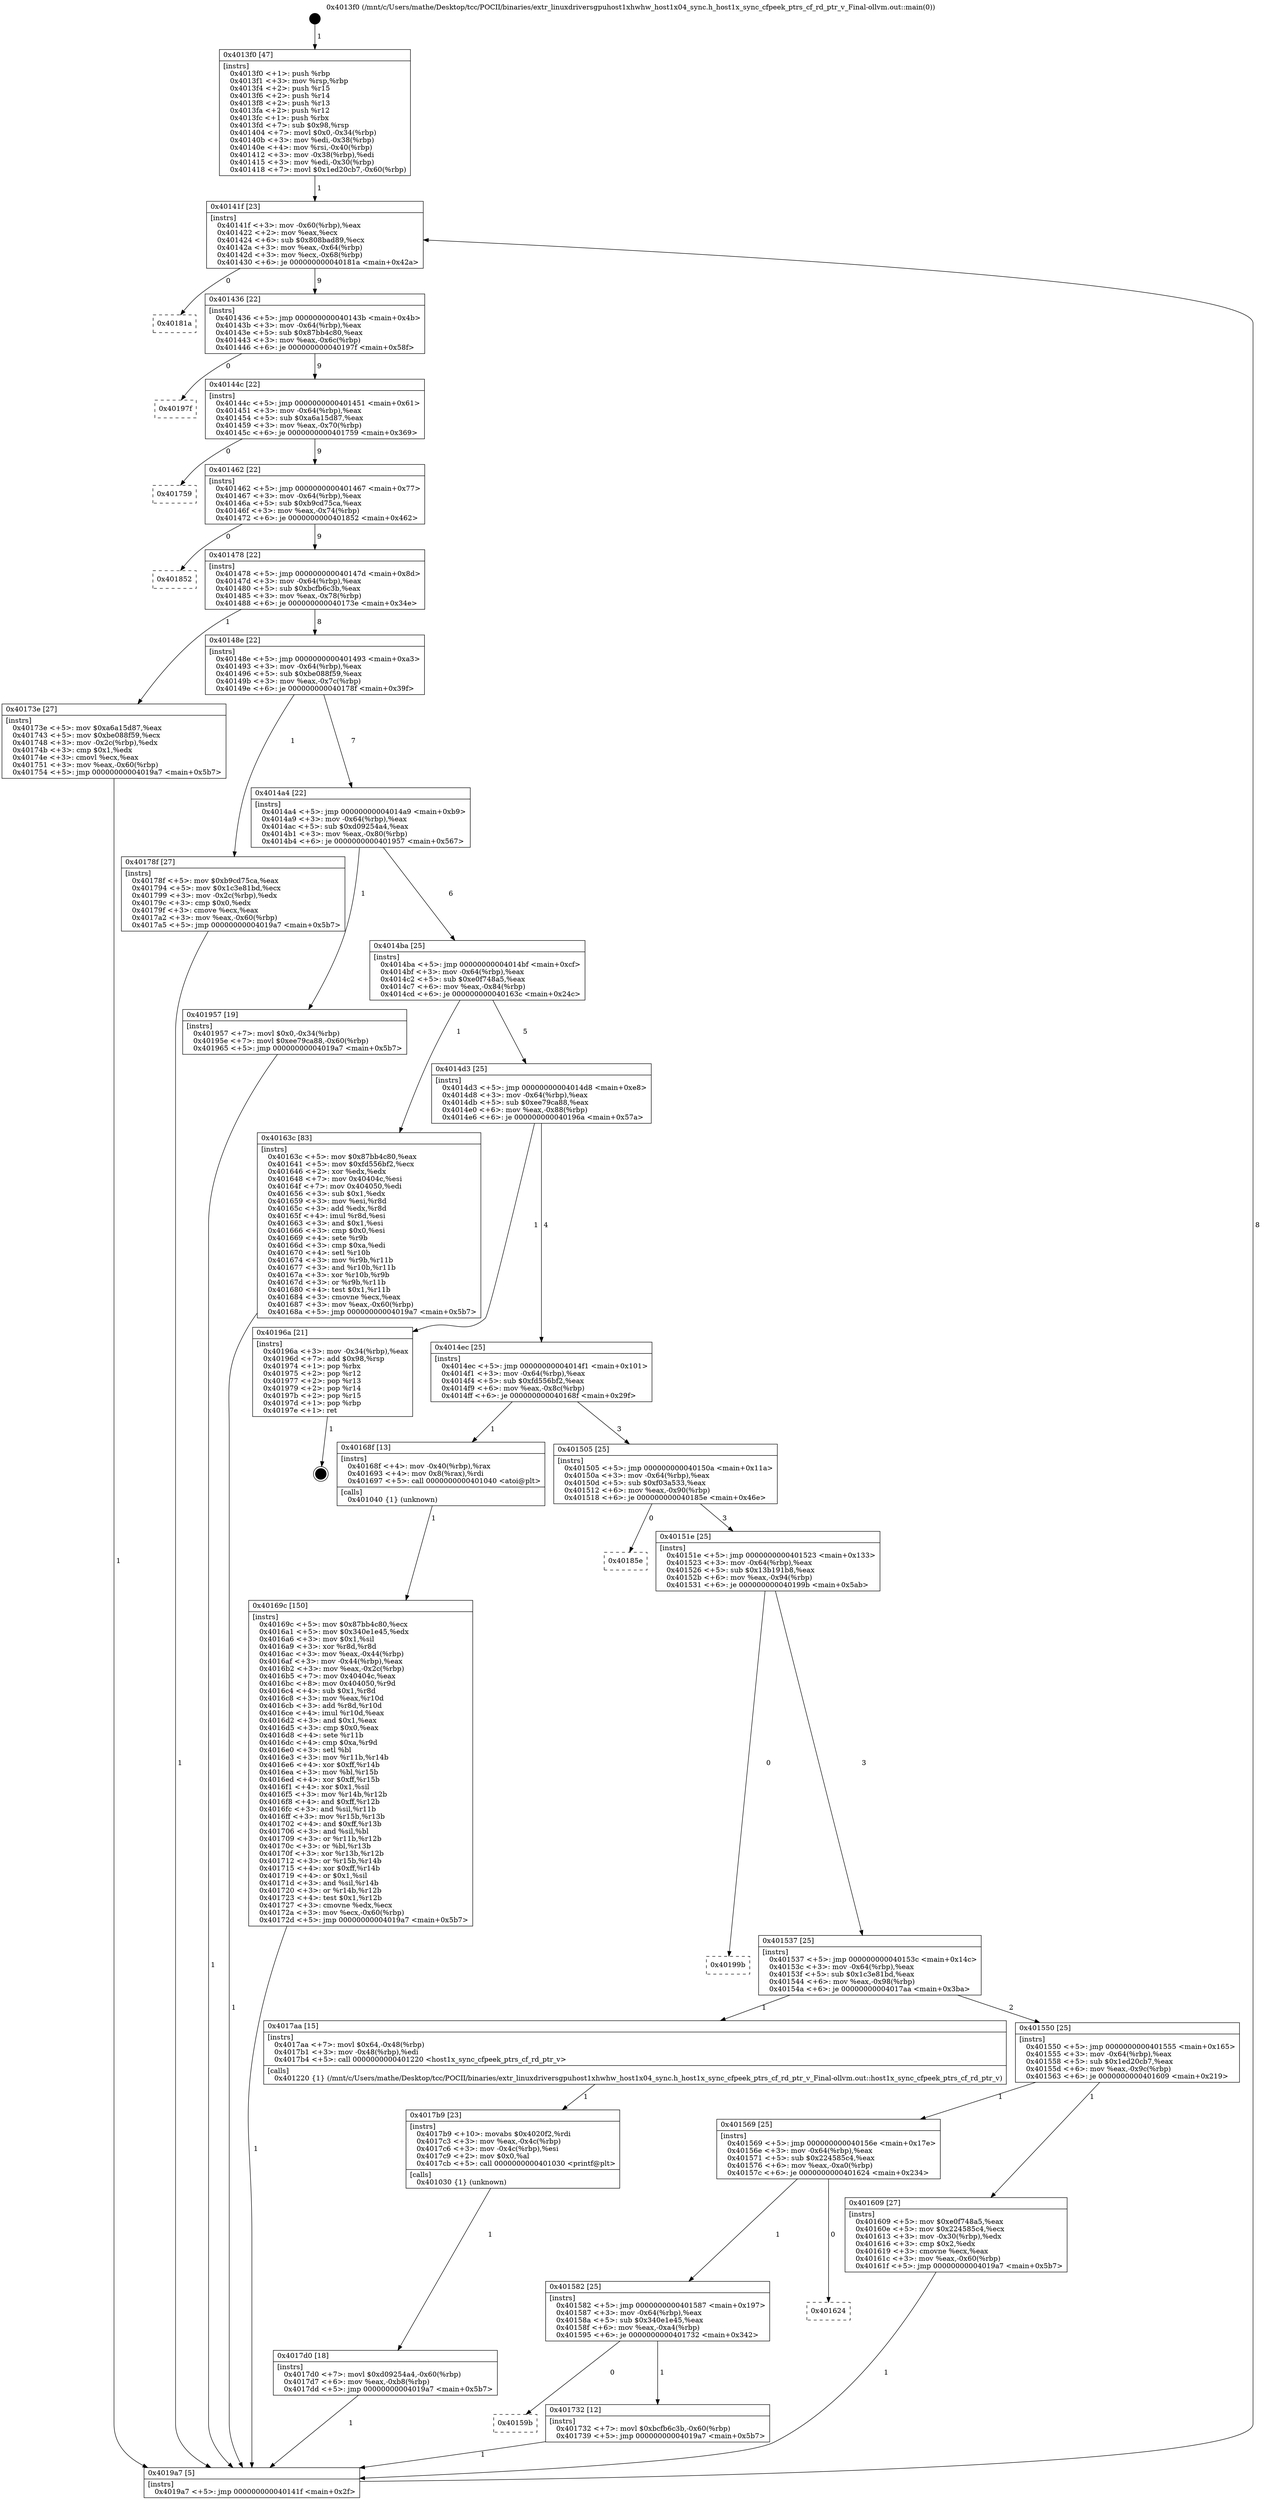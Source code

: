 digraph "0x4013f0" {
  label = "0x4013f0 (/mnt/c/Users/mathe/Desktop/tcc/POCII/binaries/extr_linuxdriversgpuhost1xhwhw_host1x04_sync.h_host1x_sync_cfpeek_ptrs_cf_rd_ptr_v_Final-ollvm.out::main(0))"
  labelloc = "t"
  node[shape=record]

  Entry [label="",width=0.3,height=0.3,shape=circle,fillcolor=black,style=filled]
  "0x40141f" [label="{
     0x40141f [23]\l
     | [instrs]\l
     &nbsp;&nbsp;0x40141f \<+3\>: mov -0x60(%rbp),%eax\l
     &nbsp;&nbsp;0x401422 \<+2\>: mov %eax,%ecx\l
     &nbsp;&nbsp;0x401424 \<+6\>: sub $0x808bad89,%ecx\l
     &nbsp;&nbsp;0x40142a \<+3\>: mov %eax,-0x64(%rbp)\l
     &nbsp;&nbsp;0x40142d \<+3\>: mov %ecx,-0x68(%rbp)\l
     &nbsp;&nbsp;0x401430 \<+6\>: je 000000000040181a \<main+0x42a\>\l
  }"]
  "0x40181a" [label="{
     0x40181a\l
  }", style=dashed]
  "0x401436" [label="{
     0x401436 [22]\l
     | [instrs]\l
     &nbsp;&nbsp;0x401436 \<+5\>: jmp 000000000040143b \<main+0x4b\>\l
     &nbsp;&nbsp;0x40143b \<+3\>: mov -0x64(%rbp),%eax\l
     &nbsp;&nbsp;0x40143e \<+5\>: sub $0x87bb4c80,%eax\l
     &nbsp;&nbsp;0x401443 \<+3\>: mov %eax,-0x6c(%rbp)\l
     &nbsp;&nbsp;0x401446 \<+6\>: je 000000000040197f \<main+0x58f\>\l
  }"]
  Exit [label="",width=0.3,height=0.3,shape=circle,fillcolor=black,style=filled,peripheries=2]
  "0x40197f" [label="{
     0x40197f\l
  }", style=dashed]
  "0x40144c" [label="{
     0x40144c [22]\l
     | [instrs]\l
     &nbsp;&nbsp;0x40144c \<+5\>: jmp 0000000000401451 \<main+0x61\>\l
     &nbsp;&nbsp;0x401451 \<+3\>: mov -0x64(%rbp),%eax\l
     &nbsp;&nbsp;0x401454 \<+5\>: sub $0xa6a15d87,%eax\l
     &nbsp;&nbsp;0x401459 \<+3\>: mov %eax,-0x70(%rbp)\l
     &nbsp;&nbsp;0x40145c \<+6\>: je 0000000000401759 \<main+0x369\>\l
  }"]
  "0x4017d0" [label="{
     0x4017d0 [18]\l
     | [instrs]\l
     &nbsp;&nbsp;0x4017d0 \<+7\>: movl $0xd09254a4,-0x60(%rbp)\l
     &nbsp;&nbsp;0x4017d7 \<+6\>: mov %eax,-0xb8(%rbp)\l
     &nbsp;&nbsp;0x4017dd \<+5\>: jmp 00000000004019a7 \<main+0x5b7\>\l
  }"]
  "0x401759" [label="{
     0x401759\l
  }", style=dashed]
  "0x401462" [label="{
     0x401462 [22]\l
     | [instrs]\l
     &nbsp;&nbsp;0x401462 \<+5\>: jmp 0000000000401467 \<main+0x77\>\l
     &nbsp;&nbsp;0x401467 \<+3\>: mov -0x64(%rbp),%eax\l
     &nbsp;&nbsp;0x40146a \<+5\>: sub $0xb9cd75ca,%eax\l
     &nbsp;&nbsp;0x40146f \<+3\>: mov %eax,-0x74(%rbp)\l
     &nbsp;&nbsp;0x401472 \<+6\>: je 0000000000401852 \<main+0x462\>\l
  }"]
  "0x4017b9" [label="{
     0x4017b9 [23]\l
     | [instrs]\l
     &nbsp;&nbsp;0x4017b9 \<+10\>: movabs $0x4020f2,%rdi\l
     &nbsp;&nbsp;0x4017c3 \<+3\>: mov %eax,-0x4c(%rbp)\l
     &nbsp;&nbsp;0x4017c6 \<+3\>: mov -0x4c(%rbp),%esi\l
     &nbsp;&nbsp;0x4017c9 \<+2\>: mov $0x0,%al\l
     &nbsp;&nbsp;0x4017cb \<+5\>: call 0000000000401030 \<printf@plt\>\l
     | [calls]\l
     &nbsp;&nbsp;0x401030 \{1\} (unknown)\l
  }"]
  "0x401852" [label="{
     0x401852\l
  }", style=dashed]
  "0x401478" [label="{
     0x401478 [22]\l
     | [instrs]\l
     &nbsp;&nbsp;0x401478 \<+5\>: jmp 000000000040147d \<main+0x8d\>\l
     &nbsp;&nbsp;0x40147d \<+3\>: mov -0x64(%rbp),%eax\l
     &nbsp;&nbsp;0x401480 \<+5\>: sub $0xbcfb6c3b,%eax\l
     &nbsp;&nbsp;0x401485 \<+3\>: mov %eax,-0x78(%rbp)\l
     &nbsp;&nbsp;0x401488 \<+6\>: je 000000000040173e \<main+0x34e\>\l
  }"]
  "0x40159b" [label="{
     0x40159b\l
  }", style=dashed]
  "0x40173e" [label="{
     0x40173e [27]\l
     | [instrs]\l
     &nbsp;&nbsp;0x40173e \<+5\>: mov $0xa6a15d87,%eax\l
     &nbsp;&nbsp;0x401743 \<+5\>: mov $0xbe088f59,%ecx\l
     &nbsp;&nbsp;0x401748 \<+3\>: mov -0x2c(%rbp),%edx\l
     &nbsp;&nbsp;0x40174b \<+3\>: cmp $0x1,%edx\l
     &nbsp;&nbsp;0x40174e \<+3\>: cmovl %ecx,%eax\l
     &nbsp;&nbsp;0x401751 \<+3\>: mov %eax,-0x60(%rbp)\l
     &nbsp;&nbsp;0x401754 \<+5\>: jmp 00000000004019a7 \<main+0x5b7\>\l
  }"]
  "0x40148e" [label="{
     0x40148e [22]\l
     | [instrs]\l
     &nbsp;&nbsp;0x40148e \<+5\>: jmp 0000000000401493 \<main+0xa3\>\l
     &nbsp;&nbsp;0x401493 \<+3\>: mov -0x64(%rbp),%eax\l
     &nbsp;&nbsp;0x401496 \<+5\>: sub $0xbe088f59,%eax\l
     &nbsp;&nbsp;0x40149b \<+3\>: mov %eax,-0x7c(%rbp)\l
     &nbsp;&nbsp;0x40149e \<+6\>: je 000000000040178f \<main+0x39f\>\l
  }"]
  "0x401732" [label="{
     0x401732 [12]\l
     | [instrs]\l
     &nbsp;&nbsp;0x401732 \<+7\>: movl $0xbcfb6c3b,-0x60(%rbp)\l
     &nbsp;&nbsp;0x401739 \<+5\>: jmp 00000000004019a7 \<main+0x5b7\>\l
  }"]
  "0x40178f" [label="{
     0x40178f [27]\l
     | [instrs]\l
     &nbsp;&nbsp;0x40178f \<+5\>: mov $0xb9cd75ca,%eax\l
     &nbsp;&nbsp;0x401794 \<+5\>: mov $0x1c3e81bd,%ecx\l
     &nbsp;&nbsp;0x401799 \<+3\>: mov -0x2c(%rbp),%edx\l
     &nbsp;&nbsp;0x40179c \<+3\>: cmp $0x0,%edx\l
     &nbsp;&nbsp;0x40179f \<+3\>: cmove %ecx,%eax\l
     &nbsp;&nbsp;0x4017a2 \<+3\>: mov %eax,-0x60(%rbp)\l
     &nbsp;&nbsp;0x4017a5 \<+5\>: jmp 00000000004019a7 \<main+0x5b7\>\l
  }"]
  "0x4014a4" [label="{
     0x4014a4 [22]\l
     | [instrs]\l
     &nbsp;&nbsp;0x4014a4 \<+5\>: jmp 00000000004014a9 \<main+0xb9\>\l
     &nbsp;&nbsp;0x4014a9 \<+3\>: mov -0x64(%rbp),%eax\l
     &nbsp;&nbsp;0x4014ac \<+5\>: sub $0xd09254a4,%eax\l
     &nbsp;&nbsp;0x4014b1 \<+3\>: mov %eax,-0x80(%rbp)\l
     &nbsp;&nbsp;0x4014b4 \<+6\>: je 0000000000401957 \<main+0x567\>\l
  }"]
  "0x401582" [label="{
     0x401582 [25]\l
     | [instrs]\l
     &nbsp;&nbsp;0x401582 \<+5\>: jmp 0000000000401587 \<main+0x197\>\l
     &nbsp;&nbsp;0x401587 \<+3\>: mov -0x64(%rbp),%eax\l
     &nbsp;&nbsp;0x40158a \<+5\>: sub $0x340e1e45,%eax\l
     &nbsp;&nbsp;0x40158f \<+6\>: mov %eax,-0xa4(%rbp)\l
     &nbsp;&nbsp;0x401595 \<+6\>: je 0000000000401732 \<main+0x342\>\l
  }"]
  "0x401957" [label="{
     0x401957 [19]\l
     | [instrs]\l
     &nbsp;&nbsp;0x401957 \<+7\>: movl $0x0,-0x34(%rbp)\l
     &nbsp;&nbsp;0x40195e \<+7\>: movl $0xee79ca88,-0x60(%rbp)\l
     &nbsp;&nbsp;0x401965 \<+5\>: jmp 00000000004019a7 \<main+0x5b7\>\l
  }"]
  "0x4014ba" [label="{
     0x4014ba [25]\l
     | [instrs]\l
     &nbsp;&nbsp;0x4014ba \<+5\>: jmp 00000000004014bf \<main+0xcf\>\l
     &nbsp;&nbsp;0x4014bf \<+3\>: mov -0x64(%rbp),%eax\l
     &nbsp;&nbsp;0x4014c2 \<+5\>: sub $0xe0f748a5,%eax\l
     &nbsp;&nbsp;0x4014c7 \<+6\>: mov %eax,-0x84(%rbp)\l
     &nbsp;&nbsp;0x4014cd \<+6\>: je 000000000040163c \<main+0x24c\>\l
  }"]
  "0x401624" [label="{
     0x401624\l
  }", style=dashed]
  "0x40163c" [label="{
     0x40163c [83]\l
     | [instrs]\l
     &nbsp;&nbsp;0x40163c \<+5\>: mov $0x87bb4c80,%eax\l
     &nbsp;&nbsp;0x401641 \<+5\>: mov $0xfd556bf2,%ecx\l
     &nbsp;&nbsp;0x401646 \<+2\>: xor %edx,%edx\l
     &nbsp;&nbsp;0x401648 \<+7\>: mov 0x40404c,%esi\l
     &nbsp;&nbsp;0x40164f \<+7\>: mov 0x404050,%edi\l
     &nbsp;&nbsp;0x401656 \<+3\>: sub $0x1,%edx\l
     &nbsp;&nbsp;0x401659 \<+3\>: mov %esi,%r8d\l
     &nbsp;&nbsp;0x40165c \<+3\>: add %edx,%r8d\l
     &nbsp;&nbsp;0x40165f \<+4\>: imul %r8d,%esi\l
     &nbsp;&nbsp;0x401663 \<+3\>: and $0x1,%esi\l
     &nbsp;&nbsp;0x401666 \<+3\>: cmp $0x0,%esi\l
     &nbsp;&nbsp;0x401669 \<+4\>: sete %r9b\l
     &nbsp;&nbsp;0x40166d \<+3\>: cmp $0xa,%edi\l
     &nbsp;&nbsp;0x401670 \<+4\>: setl %r10b\l
     &nbsp;&nbsp;0x401674 \<+3\>: mov %r9b,%r11b\l
     &nbsp;&nbsp;0x401677 \<+3\>: and %r10b,%r11b\l
     &nbsp;&nbsp;0x40167a \<+3\>: xor %r10b,%r9b\l
     &nbsp;&nbsp;0x40167d \<+3\>: or %r9b,%r11b\l
     &nbsp;&nbsp;0x401680 \<+4\>: test $0x1,%r11b\l
     &nbsp;&nbsp;0x401684 \<+3\>: cmovne %ecx,%eax\l
     &nbsp;&nbsp;0x401687 \<+3\>: mov %eax,-0x60(%rbp)\l
     &nbsp;&nbsp;0x40168a \<+5\>: jmp 00000000004019a7 \<main+0x5b7\>\l
  }"]
  "0x4014d3" [label="{
     0x4014d3 [25]\l
     | [instrs]\l
     &nbsp;&nbsp;0x4014d3 \<+5\>: jmp 00000000004014d8 \<main+0xe8\>\l
     &nbsp;&nbsp;0x4014d8 \<+3\>: mov -0x64(%rbp),%eax\l
     &nbsp;&nbsp;0x4014db \<+5\>: sub $0xee79ca88,%eax\l
     &nbsp;&nbsp;0x4014e0 \<+6\>: mov %eax,-0x88(%rbp)\l
     &nbsp;&nbsp;0x4014e6 \<+6\>: je 000000000040196a \<main+0x57a\>\l
  }"]
  "0x40169c" [label="{
     0x40169c [150]\l
     | [instrs]\l
     &nbsp;&nbsp;0x40169c \<+5\>: mov $0x87bb4c80,%ecx\l
     &nbsp;&nbsp;0x4016a1 \<+5\>: mov $0x340e1e45,%edx\l
     &nbsp;&nbsp;0x4016a6 \<+3\>: mov $0x1,%sil\l
     &nbsp;&nbsp;0x4016a9 \<+3\>: xor %r8d,%r8d\l
     &nbsp;&nbsp;0x4016ac \<+3\>: mov %eax,-0x44(%rbp)\l
     &nbsp;&nbsp;0x4016af \<+3\>: mov -0x44(%rbp),%eax\l
     &nbsp;&nbsp;0x4016b2 \<+3\>: mov %eax,-0x2c(%rbp)\l
     &nbsp;&nbsp;0x4016b5 \<+7\>: mov 0x40404c,%eax\l
     &nbsp;&nbsp;0x4016bc \<+8\>: mov 0x404050,%r9d\l
     &nbsp;&nbsp;0x4016c4 \<+4\>: sub $0x1,%r8d\l
     &nbsp;&nbsp;0x4016c8 \<+3\>: mov %eax,%r10d\l
     &nbsp;&nbsp;0x4016cb \<+3\>: add %r8d,%r10d\l
     &nbsp;&nbsp;0x4016ce \<+4\>: imul %r10d,%eax\l
     &nbsp;&nbsp;0x4016d2 \<+3\>: and $0x1,%eax\l
     &nbsp;&nbsp;0x4016d5 \<+3\>: cmp $0x0,%eax\l
     &nbsp;&nbsp;0x4016d8 \<+4\>: sete %r11b\l
     &nbsp;&nbsp;0x4016dc \<+4\>: cmp $0xa,%r9d\l
     &nbsp;&nbsp;0x4016e0 \<+3\>: setl %bl\l
     &nbsp;&nbsp;0x4016e3 \<+3\>: mov %r11b,%r14b\l
     &nbsp;&nbsp;0x4016e6 \<+4\>: xor $0xff,%r14b\l
     &nbsp;&nbsp;0x4016ea \<+3\>: mov %bl,%r15b\l
     &nbsp;&nbsp;0x4016ed \<+4\>: xor $0xff,%r15b\l
     &nbsp;&nbsp;0x4016f1 \<+4\>: xor $0x1,%sil\l
     &nbsp;&nbsp;0x4016f5 \<+3\>: mov %r14b,%r12b\l
     &nbsp;&nbsp;0x4016f8 \<+4\>: and $0xff,%r12b\l
     &nbsp;&nbsp;0x4016fc \<+3\>: and %sil,%r11b\l
     &nbsp;&nbsp;0x4016ff \<+3\>: mov %r15b,%r13b\l
     &nbsp;&nbsp;0x401702 \<+4\>: and $0xff,%r13b\l
     &nbsp;&nbsp;0x401706 \<+3\>: and %sil,%bl\l
     &nbsp;&nbsp;0x401709 \<+3\>: or %r11b,%r12b\l
     &nbsp;&nbsp;0x40170c \<+3\>: or %bl,%r13b\l
     &nbsp;&nbsp;0x40170f \<+3\>: xor %r13b,%r12b\l
     &nbsp;&nbsp;0x401712 \<+3\>: or %r15b,%r14b\l
     &nbsp;&nbsp;0x401715 \<+4\>: xor $0xff,%r14b\l
     &nbsp;&nbsp;0x401719 \<+4\>: or $0x1,%sil\l
     &nbsp;&nbsp;0x40171d \<+3\>: and %sil,%r14b\l
     &nbsp;&nbsp;0x401720 \<+3\>: or %r14b,%r12b\l
     &nbsp;&nbsp;0x401723 \<+4\>: test $0x1,%r12b\l
     &nbsp;&nbsp;0x401727 \<+3\>: cmovne %edx,%ecx\l
     &nbsp;&nbsp;0x40172a \<+3\>: mov %ecx,-0x60(%rbp)\l
     &nbsp;&nbsp;0x40172d \<+5\>: jmp 00000000004019a7 \<main+0x5b7\>\l
  }"]
  "0x40196a" [label="{
     0x40196a [21]\l
     | [instrs]\l
     &nbsp;&nbsp;0x40196a \<+3\>: mov -0x34(%rbp),%eax\l
     &nbsp;&nbsp;0x40196d \<+7\>: add $0x98,%rsp\l
     &nbsp;&nbsp;0x401974 \<+1\>: pop %rbx\l
     &nbsp;&nbsp;0x401975 \<+2\>: pop %r12\l
     &nbsp;&nbsp;0x401977 \<+2\>: pop %r13\l
     &nbsp;&nbsp;0x401979 \<+2\>: pop %r14\l
     &nbsp;&nbsp;0x40197b \<+2\>: pop %r15\l
     &nbsp;&nbsp;0x40197d \<+1\>: pop %rbp\l
     &nbsp;&nbsp;0x40197e \<+1\>: ret\l
  }"]
  "0x4014ec" [label="{
     0x4014ec [25]\l
     | [instrs]\l
     &nbsp;&nbsp;0x4014ec \<+5\>: jmp 00000000004014f1 \<main+0x101\>\l
     &nbsp;&nbsp;0x4014f1 \<+3\>: mov -0x64(%rbp),%eax\l
     &nbsp;&nbsp;0x4014f4 \<+5\>: sub $0xfd556bf2,%eax\l
     &nbsp;&nbsp;0x4014f9 \<+6\>: mov %eax,-0x8c(%rbp)\l
     &nbsp;&nbsp;0x4014ff \<+6\>: je 000000000040168f \<main+0x29f\>\l
  }"]
  "0x4013f0" [label="{
     0x4013f0 [47]\l
     | [instrs]\l
     &nbsp;&nbsp;0x4013f0 \<+1\>: push %rbp\l
     &nbsp;&nbsp;0x4013f1 \<+3\>: mov %rsp,%rbp\l
     &nbsp;&nbsp;0x4013f4 \<+2\>: push %r15\l
     &nbsp;&nbsp;0x4013f6 \<+2\>: push %r14\l
     &nbsp;&nbsp;0x4013f8 \<+2\>: push %r13\l
     &nbsp;&nbsp;0x4013fa \<+2\>: push %r12\l
     &nbsp;&nbsp;0x4013fc \<+1\>: push %rbx\l
     &nbsp;&nbsp;0x4013fd \<+7\>: sub $0x98,%rsp\l
     &nbsp;&nbsp;0x401404 \<+7\>: movl $0x0,-0x34(%rbp)\l
     &nbsp;&nbsp;0x40140b \<+3\>: mov %edi,-0x38(%rbp)\l
     &nbsp;&nbsp;0x40140e \<+4\>: mov %rsi,-0x40(%rbp)\l
     &nbsp;&nbsp;0x401412 \<+3\>: mov -0x38(%rbp),%edi\l
     &nbsp;&nbsp;0x401415 \<+3\>: mov %edi,-0x30(%rbp)\l
     &nbsp;&nbsp;0x401418 \<+7\>: movl $0x1ed20cb7,-0x60(%rbp)\l
  }"]
  "0x40168f" [label="{
     0x40168f [13]\l
     | [instrs]\l
     &nbsp;&nbsp;0x40168f \<+4\>: mov -0x40(%rbp),%rax\l
     &nbsp;&nbsp;0x401693 \<+4\>: mov 0x8(%rax),%rdi\l
     &nbsp;&nbsp;0x401697 \<+5\>: call 0000000000401040 \<atoi@plt\>\l
     | [calls]\l
     &nbsp;&nbsp;0x401040 \{1\} (unknown)\l
  }"]
  "0x401505" [label="{
     0x401505 [25]\l
     | [instrs]\l
     &nbsp;&nbsp;0x401505 \<+5\>: jmp 000000000040150a \<main+0x11a\>\l
     &nbsp;&nbsp;0x40150a \<+3\>: mov -0x64(%rbp),%eax\l
     &nbsp;&nbsp;0x40150d \<+5\>: sub $0xf03a533,%eax\l
     &nbsp;&nbsp;0x401512 \<+6\>: mov %eax,-0x90(%rbp)\l
     &nbsp;&nbsp;0x401518 \<+6\>: je 000000000040185e \<main+0x46e\>\l
  }"]
  "0x4019a7" [label="{
     0x4019a7 [5]\l
     | [instrs]\l
     &nbsp;&nbsp;0x4019a7 \<+5\>: jmp 000000000040141f \<main+0x2f\>\l
  }"]
  "0x40185e" [label="{
     0x40185e\l
  }", style=dashed]
  "0x40151e" [label="{
     0x40151e [25]\l
     | [instrs]\l
     &nbsp;&nbsp;0x40151e \<+5\>: jmp 0000000000401523 \<main+0x133\>\l
     &nbsp;&nbsp;0x401523 \<+3\>: mov -0x64(%rbp),%eax\l
     &nbsp;&nbsp;0x401526 \<+5\>: sub $0x13b191b8,%eax\l
     &nbsp;&nbsp;0x40152b \<+6\>: mov %eax,-0x94(%rbp)\l
     &nbsp;&nbsp;0x401531 \<+6\>: je 000000000040199b \<main+0x5ab\>\l
  }"]
  "0x401569" [label="{
     0x401569 [25]\l
     | [instrs]\l
     &nbsp;&nbsp;0x401569 \<+5\>: jmp 000000000040156e \<main+0x17e\>\l
     &nbsp;&nbsp;0x40156e \<+3\>: mov -0x64(%rbp),%eax\l
     &nbsp;&nbsp;0x401571 \<+5\>: sub $0x224585c4,%eax\l
     &nbsp;&nbsp;0x401576 \<+6\>: mov %eax,-0xa0(%rbp)\l
     &nbsp;&nbsp;0x40157c \<+6\>: je 0000000000401624 \<main+0x234\>\l
  }"]
  "0x40199b" [label="{
     0x40199b\l
  }", style=dashed]
  "0x401537" [label="{
     0x401537 [25]\l
     | [instrs]\l
     &nbsp;&nbsp;0x401537 \<+5\>: jmp 000000000040153c \<main+0x14c\>\l
     &nbsp;&nbsp;0x40153c \<+3\>: mov -0x64(%rbp),%eax\l
     &nbsp;&nbsp;0x40153f \<+5\>: sub $0x1c3e81bd,%eax\l
     &nbsp;&nbsp;0x401544 \<+6\>: mov %eax,-0x98(%rbp)\l
     &nbsp;&nbsp;0x40154a \<+6\>: je 00000000004017aa \<main+0x3ba\>\l
  }"]
  "0x401609" [label="{
     0x401609 [27]\l
     | [instrs]\l
     &nbsp;&nbsp;0x401609 \<+5\>: mov $0xe0f748a5,%eax\l
     &nbsp;&nbsp;0x40160e \<+5\>: mov $0x224585c4,%ecx\l
     &nbsp;&nbsp;0x401613 \<+3\>: mov -0x30(%rbp),%edx\l
     &nbsp;&nbsp;0x401616 \<+3\>: cmp $0x2,%edx\l
     &nbsp;&nbsp;0x401619 \<+3\>: cmovne %ecx,%eax\l
     &nbsp;&nbsp;0x40161c \<+3\>: mov %eax,-0x60(%rbp)\l
     &nbsp;&nbsp;0x40161f \<+5\>: jmp 00000000004019a7 \<main+0x5b7\>\l
  }"]
  "0x4017aa" [label="{
     0x4017aa [15]\l
     | [instrs]\l
     &nbsp;&nbsp;0x4017aa \<+7\>: movl $0x64,-0x48(%rbp)\l
     &nbsp;&nbsp;0x4017b1 \<+3\>: mov -0x48(%rbp),%edi\l
     &nbsp;&nbsp;0x4017b4 \<+5\>: call 0000000000401220 \<host1x_sync_cfpeek_ptrs_cf_rd_ptr_v\>\l
     | [calls]\l
     &nbsp;&nbsp;0x401220 \{1\} (/mnt/c/Users/mathe/Desktop/tcc/POCII/binaries/extr_linuxdriversgpuhost1xhwhw_host1x04_sync.h_host1x_sync_cfpeek_ptrs_cf_rd_ptr_v_Final-ollvm.out::host1x_sync_cfpeek_ptrs_cf_rd_ptr_v)\l
  }"]
  "0x401550" [label="{
     0x401550 [25]\l
     | [instrs]\l
     &nbsp;&nbsp;0x401550 \<+5\>: jmp 0000000000401555 \<main+0x165\>\l
     &nbsp;&nbsp;0x401555 \<+3\>: mov -0x64(%rbp),%eax\l
     &nbsp;&nbsp;0x401558 \<+5\>: sub $0x1ed20cb7,%eax\l
     &nbsp;&nbsp;0x40155d \<+6\>: mov %eax,-0x9c(%rbp)\l
     &nbsp;&nbsp;0x401563 \<+6\>: je 0000000000401609 \<main+0x219\>\l
  }"]
  Entry -> "0x4013f0" [label=" 1"]
  "0x40141f" -> "0x40181a" [label=" 0"]
  "0x40141f" -> "0x401436" [label=" 9"]
  "0x40196a" -> Exit [label=" 1"]
  "0x401436" -> "0x40197f" [label=" 0"]
  "0x401436" -> "0x40144c" [label=" 9"]
  "0x401957" -> "0x4019a7" [label=" 1"]
  "0x40144c" -> "0x401759" [label=" 0"]
  "0x40144c" -> "0x401462" [label=" 9"]
  "0x4017d0" -> "0x4019a7" [label=" 1"]
  "0x401462" -> "0x401852" [label=" 0"]
  "0x401462" -> "0x401478" [label=" 9"]
  "0x4017b9" -> "0x4017d0" [label=" 1"]
  "0x401478" -> "0x40173e" [label=" 1"]
  "0x401478" -> "0x40148e" [label=" 8"]
  "0x4017aa" -> "0x4017b9" [label=" 1"]
  "0x40148e" -> "0x40178f" [label=" 1"]
  "0x40148e" -> "0x4014a4" [label=" 7"]
  "0x40178f" -> "0x4019a7" [label=" 1"]
  "0x4014a4" -> "0x401957" [label=" 1"]
  "0x4014a4" -> "0x4014ba" [label=" 6"]
  "0x401732" -> "0x4019a7" [label=" 1"]
  "0x4014ba" -> "0x40163c" [label=" 1"]
  "0x4014ba" -> "0x4014d3" [label=" 5"]
  "0x401582" -> "0x40159b" [label=" 0"]
  "0x4014d3" -> "0x40196a" [label=" 1"]
  "0x4014d3" -> "0x4014ec" [label=" 4"]
  "0x40173e" -> "0x4019a7" [label=" 1"]
  "0x4014ec" -> "0x40168f" [label=" 1"]
  "0x4014ec" -> "0x401505" [label=" 3"]
  "0x401569" -> "0x401582" [label=" 1"]
  "0x401505" -> "0x40185e" [label=" 0"]
  "0x401505" -> "0x40151e" [label=" 3"]
  "0x401569" -> "0x401624" [label=" 0"]
  "0x40151e" -> "0x40199b" [label=" 0"]
  "0x40151e" -> "0x401537" [label=" 3"]
  "0x401582" -> "0x401732" [label=" 1"]
  "0x401537" -> "0x4017aa" [label=" 1"]
  "0x401537" -> "0x401550" [label=" 2"]
  "0x40169c" -> "0x4019a7" [label=" 1"]
  "0x401550" -> "0x401609" [label=" 1"]
  "0x401550" -> "0x401569" [label=" 1"]
  "0x401609" -> "0x4019a7" [label=" 1"]
  "0x4013f0" -> "0x40141f" [label=" 1"]
  "0x4019a7" -> "0x40141f" [label=" 8"]
  "0x40163c" -> "0x4019a7" [label=" 1"]
  "0x40168f" -> "0x40169c" [label=" 1"]
}
